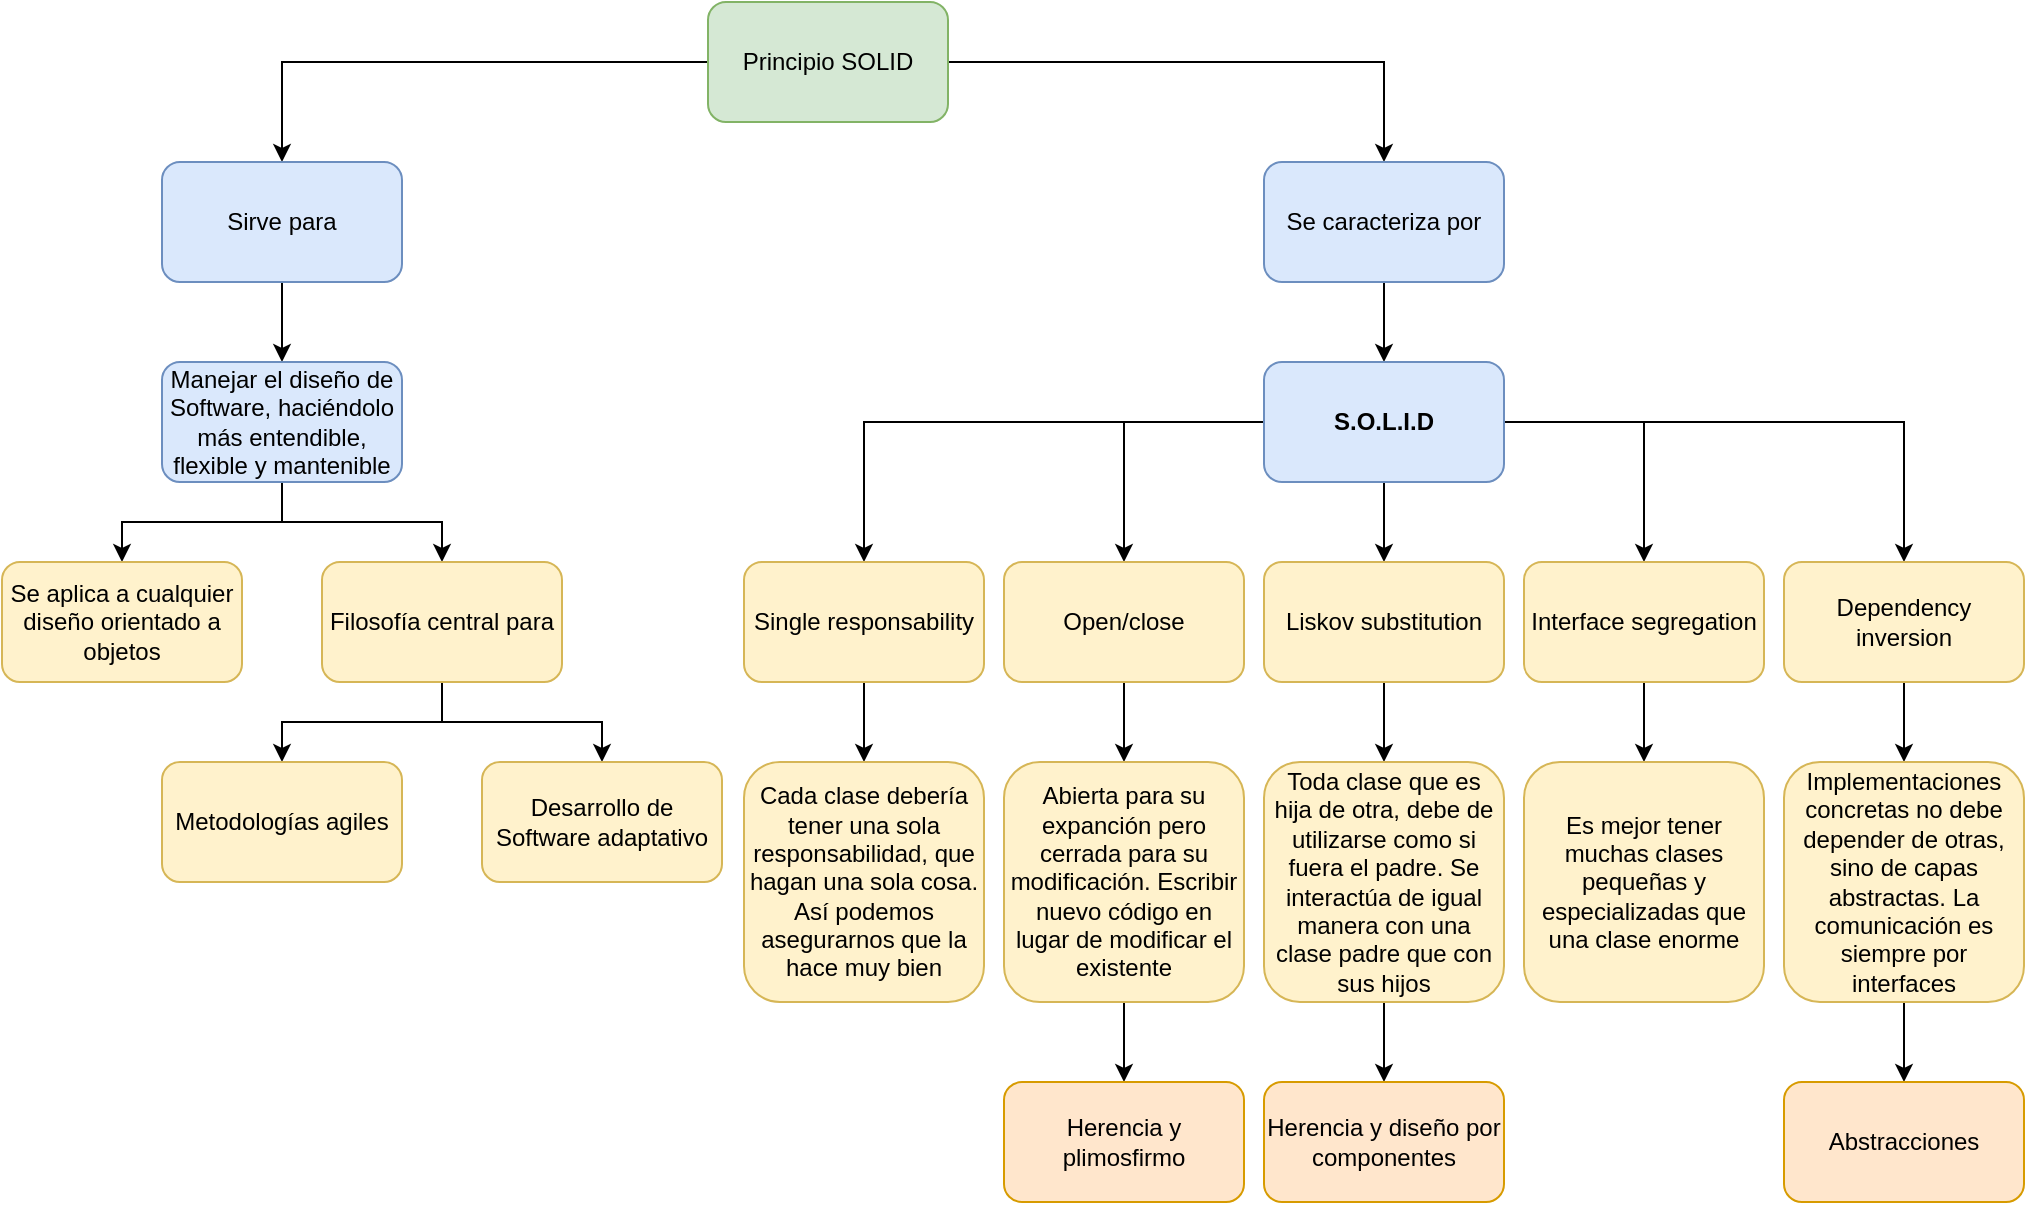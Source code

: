 <mxfile version="19.0.3" type="device"><diagram id="_m8H1VIJeJT4APSQRnXF" name="Page-1"><mxGraphModel dx="2249" dy="794" grid="1" gridSize="10" guides="1" tooltips="1" connect="1" arrows="1" fold="1" page="1" pageScale="1" pageWidth="827" pageHeight="1169" math="0" shadow="0"><root><mxCell id="0"/><mxCell id="1" parent="0"/><mxCell id="ZmEMhPInNripnVHeg-0V-4" style="edgeStyle=orthogonalEdgeStyle;rounded=0;orthogonalLoop=1;jettySize=auto;html=1;entryX=0.5;entryY=0;entryDx=0;entryDy=0;" edge="1" parent="1" source="ZmEMhPInNripnVHeg-0V-1" target="ZmEMhPInNripnVHeg-0V-2"><mxGeometry relative="1" as="geometry"/></mxCell><mxCell id="ZmEMhPInNripnVHeg-0V-5" style="edgeStyle=orthogonalEdgeStyle;rounded=0;orthogonalLoop=1;jettySize=auto;html=1;entryX=0.5;entryY=0;entryDx=0;entryDy=0;" edge="1" parent="1" source="ZmEMhPInNripnVHeg-0V-1" target="ZmEMhPInNripnVHeg-0V-3"><mxGeometry relative="1" as="geometry"/></mxCell><mxCell id="ZmEMhPInNripnVHeg-0V-1" value="Principio SOLID" style="rounded=1;whiteSpace=wrap;html=1;fillColor=#d5e8d4;strokeColor=#82b366;" vertex="1" parent="1"><mxGeometry x="312" width="120" height="60" as="geometry"/></mxCell><mxCell id="ZmEMhPInNripnVHeg-0V-7" style="edgeStyle=orthogonalEdgeStyle;rounded=0;orthogonalLoop=1;jettySize=auto;html=1;entryX=0.5;entryY=0;entryDx=0;entryDy=0;" edge="1" parent="1" source="ZmEMhPInNripnVHeg-0V-2" target="ZmEMhPInNripnVHeg-0V-6"><mxGeometry relative="1" as="geometry"/></mxCell><mxCell id="ZmEMhPInNripnVHeg-0V-2" value="Sirve para" style="rounded=1;whiteSpace=wrap;html=1;fillColor=#dae8fc;strokeColor=#6c8ebf;" vertex="1" parent="1"><mxGeometry x="39" y="80" width="120" height="60" as="geometry"/></mxCell><mxCell id="ZmEMhPInNripnVHeg-0V-9" style="edgeStyle=orthogonalEdgeStyle;rounded=0;orthogonalLoop=1;jettySize=auto;html=1;entryX=0.5;entryY=0;entryDx=0;entryDy=0;" edge="1" parent="1" source="ZmEMhPInNripnVHeg-0V-3" target="ZmEMhPInNripnVHeg-0V-8"><mxGeometry relative="1" as="geometry"/></mxCell><mxCell id="ZmEMhPInNripnVHeg-0V-3" value="Se caracteriza por" style="rounded=1;whiteSpace=wrap;html=1;fillColor=#dae8fc;strokeColor=#6c8ebf;" vertex="1" parent="1"><mxGeometry x="590" y="80" width="120" height="60" as="geometry"/></mxCell><mxCell id="ZmEMhPInNripnVHeg-0V-17" style="edgeStyle=orthogonalEdgeStyle;rounded=0;orthogonalLoop=1;jettySize=auto;html=1;" edge="1" parent="1" source="ZmEMhPInNripnVHeg-0V-6" target="ZmEMhPInNripnVHeg-0V-16"><mxGeometry relative="1" as="geometry"/></mxCell><mxCell id="ZmEMhPInNripnVHeg-0V-18" style="edgeStyle=orthogonalEdgeStyle;rounded=0;orthogonalLoop=1;jettySize=auto;html=1;" edge="1" parent="1" source="ZmEMhPInNripnVHeg-0V-6" target="ZmEMhPInNripnVHeg-0V-15"><mxGeometry relative="1" as="geometry"/></mxCell><mxCell id="ZmEMhPInNripnVHeg-0V-6" value="Manejar el diseño de Software, haciéndolo más entendible, flexible y mantenible" style="rounded=1;whiteSpace=wrap;html=1;fillColor=#dae8fc;strokeColor=#6c8ebf;" vertex="1" parent="1"><mxGeometry x="39" y="180" width="120" height="60" as="geometry"/></mxCell><mxCell id="ZmEMhPInNripnVHeg-0V-19" style="edgeStyle=orthogonalEdgeStyle;rounded=0;orthogonalLoop=1;jettySize=auto;html=1;" edge="1" parent="1" source="ZmEMhPInNripnVHeg-0V-8" target="ZmEMhPInNripnVHeg-0V-14"><mxGeometry relative="1" as="geometry"/></mxCell><mxCell id="ZmEMhPInNripnVHeg-0V-20" style="edgeStyle=orthogonalEdgeStyle;rounded=0;orthogonalLoop=1;jettySize=auto;html=1;entryX=0.5;entryY=0;entryDx=0;entryDy=0;" edge="1" parent="1" source="ZmEMhPInNripnVHeg-0V-8" target="ZmEMhPInNripnVHeg-0V-12"><mxGeometry relative="1" as="geometry"/></mxCell><mxCell id="ZmEMhPInNripnVHeg-0V-21" style="edgeStyle=orthogonalEdgeStyle;rounded=0;orthogonalLoop=1;jettySize=auto;html=1;entryX=0.5;entryY=0;entryDx=0;entryDy=0;" edge="1" parent="1" source="ZmEMhPInNripnVHeg-0V-8" target="ZmEMhPInNripnVHeg-0V-10"><mxGeometry relative="1" as="geometry"/></mxCell><mxCell id="ZmEMhPInNripnVHeg-0V-22" style="edgeStyle=orthogonalEdgeStyle;rounded=0;orthogonalLoop=1;jettySize=auto;html=1;" edge="1" parent="1" source="ZmEMhPInNripnVHeg-0V-8" target="ZmEMhPInNripnVHeg-0V-11"><mxGeometry relative="1" as="geometry"/></mxCell><mxCell id="ZmEMhPInNripnVHeg-0V-23" style="edgeStyle=orthogonalEdgeStyle;rounded=0;orthogonalLoop=1;jettySize=auto;html=1;" edge="1" parent="1" source="ZmEMhPInNripnVHeg-0V-8" target="ZmEMhPInNripnVHeg-0V-13"><mxGeometry relative="1" as="geometry"/></mxCell><mxCell id="ZmEMhPInNripnVHeg-0V-8" value="&lt;b&gt;S.O.L.I.D&lt;/b&gt;" style="rounded=1;whiteSpace=wrap;html=1;fillColor=#dae8fc;strokeColor=#6c8ebf;" vertex="1" parent="1"><mxGeometry x="590" y="180" width="120" height="60" as="geometry"/></mxCell><mxCell id="ZmEMhPInNripnVHeg-0V-36" style="edgeStyle=orthogonalEdgeStyle;rounded=0;orthogonalLoop=1;jettySize=auto;html=1;entryX=0.5;entryY=0;entryDx=0;entryDy=0;" edge="1" parent="1" source="ZmEMhPInNripnVHeg-0V-10" target="ZmEMhPInNripnVHeg-0V-35"><mxGeometry relative="1" as="geometry"/></mxCell><mxCell id="ZmEMhPInNripnVHeg-0V-10" value="Liskov substitution" style="rounded=1;whiteSpace=wrap;html=1;fillColor=#fff2cc;strokeColor=#d6b656;" vertex="1" parent="1"><mxGeometry x="590" y="280" width="120" height="60" as="geometry"/></mxCell><mxCell id="ZmEMhPInNripnVHeg-0V-38" style="edgeStyle=orthogonalEdgeStyle;rounded=0;orthogonalLoop=1;jettySize=auto;html=1;entryX=0.5;entryY=0;entryDx=0;entryDy=0;" edge="1" parent="1" source="ZmEMhPInNripnVHeg-0V-11" target="ZmEMhPInNripnVHeg-0V-37"><mxGeometry relative="1" as="geometry"/></mxCell><mxCell id="ZmEMhPInNripnVHeg-0V-11" value="Interface segregation" style="rounded=1;whiteSpace=wrap;html=1;fillColor=#fff2cc;strokeColor=#d6b656;" vertex="1" parent="1"><mxGeometry x="720" y="280" width="120" height="60" as="geometry"/></mxCell><mxCell id="ZmEMhPInNripnVHeg-0V-34" style="edgeStyle=orthogonalEdgeStyle;rounded=0;orthogonalLoop=1;jettySize=auto;html=1;entryX=0.5;entryY=0;entryDx=0;entryDy=0;" edge="1" parent="1" source="ZmEMhPInNripnVHeg-0V-12" target="ZmEMhPInNripnVHeg-0V-33"><mxGeometry relative="1" as="geometry"/></mxCell><mxCell id="ZmEMhPInNripnVHeg-0V-12" value="Open/close" style="rounded=1;whiteSpace=wrap;html=1;fillColor=#fff2cc;strokeColor=#d6b656;" vertex="1" parent="1"><mxGeometry x="460" y="280" width="120" height="60" as="geometry"/></mxCell><mxCell id="ZmEMhPInNripnVHeg-0V-40" style="edgeStyle=orthogonalEdgeStyle;rounded=0;orthogonalLoop=1;jettySize=auto;html=1;entryX=0.5;entryY=0;entryDx=0;entryDy=0;" edge="1" parent="1" source="ZmEMhPInNripnVHeg-0V-13" target="ZmEMhPInNripnVHeg-0V-39"><mxGeometry relative="1" as="geometry"/></mxCell><mxCell id="ZmEMhPInNripnVHeg-0V-13" value="Dependency inversion" style="rounded=1;whiteSpace=wrap;html=1;fillColor=#fff2cc;strokeColor=#d6b656;" vertex="1" parent="1"><mxGeometry x="850" y="280" width="120" height="60" as="geometry"/></mxCell><mxCell id="ZmEMhPInNripnVHeg-0V-32" style="edgeStyle=orthogonalEdgeStyle;rounded=0;orthogonalLoop=1;jettySize=auto;html=1;entryX=0.5;entryY=0;entryDx=0;entryDy=0;" edge="1" parent="1" source="ZmEMhPInNripnVHeg-0V-14" target="ZmEMhPInNripnVHeg-0V-31"><mxGeometry relative="1" as="geometry"/></mxCell><mxCell id="ZmEMhPInNripnVHeg-0V-14" value="Single responsability" style="rounded=1;whiteSpace=wrap;html=1;fillColor=#fff2cc;strokeColor=#d6b656;" vertex="1" parent="1"><mxGeometry x="330" y="280" width="120" height="60" as="geometry"/></mxCell><mxCell id="ZmEMhPInNripnVHeg-0V-41" style="edgeStyle=orthogonalEdgeStyle;rounded=0;orthogonalLoop=1;jettySize=auto;html=1;entryX=0.5;entryY=0;entryDx=0;entryDy=0;" edge="1" parent="1" source="ZmEMhPInNripnVHeg-0V-15" target="ZmEMhPInNripnVHeg-0V-24"><mxGeometry relative="1" as="geometry"/></mxCell><mxCell id="ZmEMhPInNripnVHeg-0V-42" style="edgeStyle=orthogonalEdgeStyle;rounded=0;orthogonalLoop=1;jettySize=auto;html=1;" edge="1" parent="1" source="ZmEMhPInNripnVHeg-0V-15" target="ZmEMhPInNripnVHeg-0V-25"><mxGeometry relative="1" as="geometry"/></mxCell><mxCell id="ZmEMhPInNripnVHeg-0V-15" value="Filosofía central para" style="rounded=1;whiteSpace=wrap;html=1;fillColor=#fff2cc;strokeColor=#d6b656;" vertex="1" parent="1"><mxGeometry x="119" y="280" width="120" height="60" as="geometry"/></mxCell><mxCell id="ZmEMhPInNripnVHeg-0V-16" value="Se aplica a cualquier diseño orientado a objetos" style="rounded=1;whiteSpace=wrap;html=1;fillColor=#fff2cc;strokeColor=#d6b656;" vertex="1" parent="1"><mxGeometry x="-41" y="280" width="120" height="60" as="geometry"/></mxCell><mxCell id="ZmEMhPInNripnVHeg-0V-24" value="Metodologías agiles" style="rounded=1;whiteSpace=wrap;html=1;fillColor=#fff2cc;strokeColor=#d6b656;" vertex="1" parent="1"><mxGeometry x="39" y="380" width="120" height="60" as="geometry"/></mxCell><mxCell id="ZmEMhPInNripnVHeg-0V-25" value="Desarrollo de Software adaptativo" style="rounded=1;whiteSpace=wrap;html=1;fillColor=#fff2cc;strokeColor=#d6b656;" vertex="1" parent="1"><mxGeometry x="199" y="380" width="120" height="60" as="geometry"/></mxCell><mxCell id="ZmEMhPInNripnVHeg-0V-31" value="Cada clase debería tener una sola responsabilidad, que hagan una sola cosa. Así podemos asegurarnos que la hace muy bien" style="rounded=1;whiteSpace=wrap;html=1;fillColor=#fff2cc;strokeColor=#d6b656;" vertex="1" parent="1"><mxGeometry x="330" y="380" width="120" height="120" as="geometry"/></mxCell><mxCell id="ZmEMhPInNripnVHeg-0V-44" style="edgeStyle=orthogonalEdgeStyle;rounded=0;orthogonalLoop=1;jettySize=auto;html=1;entryX=0.5;entryY=0;entryDx=0;entryDy=0;" edge="1" parent="1" source="ZmEMhPInNripnVHeg-0V-33" target="ZmEMhPInNripnVHeg-0V-43"><mxGeometry relative="1" as="geometry"/></mxCell><mxCell id="ZmEMhPInNripnVHeg-0V-33" value="Abierta para su expanción pero cerrada para su modificación. Escribir nuevo código en lugar de modificar el existente" style="rounded=1;whiteSpace=wrap;html=1;fillColor=#fff2cc;strokeColor=#d6b656;" vertex="1" parent="1"><mxGeometry x="460" y="380" width="120" height="120" as="geometry"/></mxCell><mxCell id="ZmEMhPInNripnVHeg-0V-47" style="edgeStyle=orthogonalEdgeStyle;rounded=0;orthogonalLoop=1;jettySize=auto;html=1;entryX=0.5;entryY=0;entryDx=0;entryDy=0;" edge="1" parent="1" source="ZmEMhPInNripnVHeg-0V-35" target="ZmEMhPInNripnVHeg-0V-45"><mxGeometry relative="1" as="geometry"/></mxCell><mxCell id="ZmEMhPInNripnVHeg-0V-35" value="Toda clase que es hija de otra, debe de utilizarse como si fuera el padre. Se interactúa de igual manera con una clase padre que con sus hijos" style="rounded=1;whiteSpace=wrap;html=1;fillColor=#fff2cc;strokeColor=#d6b656;" vertex="1" parent="1"><mxGeometry x="590" y="380" width="120" height="120" as="geometry"/></mxCell><mxCell id="ZmEMhPInNripnVHeg-0V-37" value="Es mejor tener muchas clases pequeñas y especializadas que una clase enorme" style="rounded=1;whiteSpace=wrap;html=1;fillColor=#fff2cc;strokeColor=#d6b656;" vertex="1" parent="1"><mxGeometry x="720" y="380" width="120" height="120" as="geometry"/></mxCell><mxCell id="ZmEMhPInNripnVHeg-0V-49" style="edgeStyle=orthogonalEdgeStyle;rounded=0;orthogonalLoop=1;jettySize=auto;html=1;entryX=0.5;entryY=0;entryDx=0;entryDy=0;" edge="1" parent="1" source="ZmEMhPInNripnVHeg-0V-39" target="ZmEMhPInNripnVHeg-0V-48"><mxGeometry relative="1" as="geometry"/></mxCell><mxCell id="ZmEMhPInNripnVHeg-0V-39" value="Implementaciones concretas no debe depender de otras, sino de capas abstractas. La comunicación es siempre por interfaces" style="rounded=1;whiteSpace=wrap;html=1;fillColor=#fff2cc;strokeColor=#d6b656;" vertex="1" parent="1"><mxGeometry x="850" y="380" width="120" height="120" as="geometry"/></mxCell><mxCell id="ZmEMhPInNripnVHeg-0V-43" value="Herencia y plimosfirmo" style="rounded=1;whiteSpace=wrap;html=1;fillColor=#ffe6cc;strokeColor=#d79b00;" vertex="1" parent="1"><mxGeometry x="460" y="540" width="120" height="60" as="geometry"/></mxCell><mxCell id="ZmEMhPInNripnVHeg-0V-45" value="Herencia y diseño por componentes" style="rounded=1;whiteSpace=wrap;html=1;fillColor=#ffe6cc;strokeColor=#d79b00;" vertex="1" parent="1"><mxGeometry x="590" y="540" width="120" height="60" as="geometry"/></mxCell><mxCell id="ZmEMhPInNripnVHeg-0V-48" value="Abstracciones" style="rounded=1;whiteSpace=wrap;html=1;fillColor=#ffe6cc;strokeColor=#d79b00;" vertex="1" parent="1"><mxGeometry x="850" y="540" width="120" height="60" as="geometry"/></mxCell></root></mxGraphModel></diagram></mxfile>